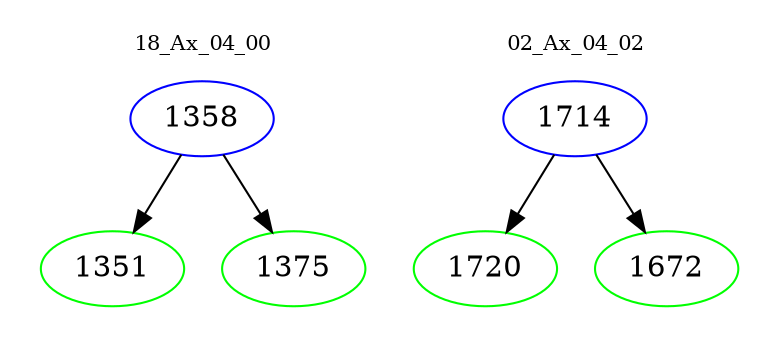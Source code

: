digraph{
subgraph cluster_0 {
color = white
label = "18_Ax_04_00";
fontsize=10;
T0_1358 [label="1358", color="blue"]
T0_1358 -> T0_1351 [color="black"]
T0_1351 [label="1351", color="green"]
T0_1358 -> T0_1375 [color="black"]
T0_1375 [label="1375", color="green"]
}
subgraph cluster_1 {
color = white
label = "02_Ax_04_02";
fontsize=10;
T1_1714 [label="1714", color="blue"]
T1_1714 -> T1_1720 [color="black"]
T1_1720 [label="1720", color="green"]
T1_1714 -> T1_1672 [color="black"]
T1_1672 [label="1672", color="green"]
}
}
